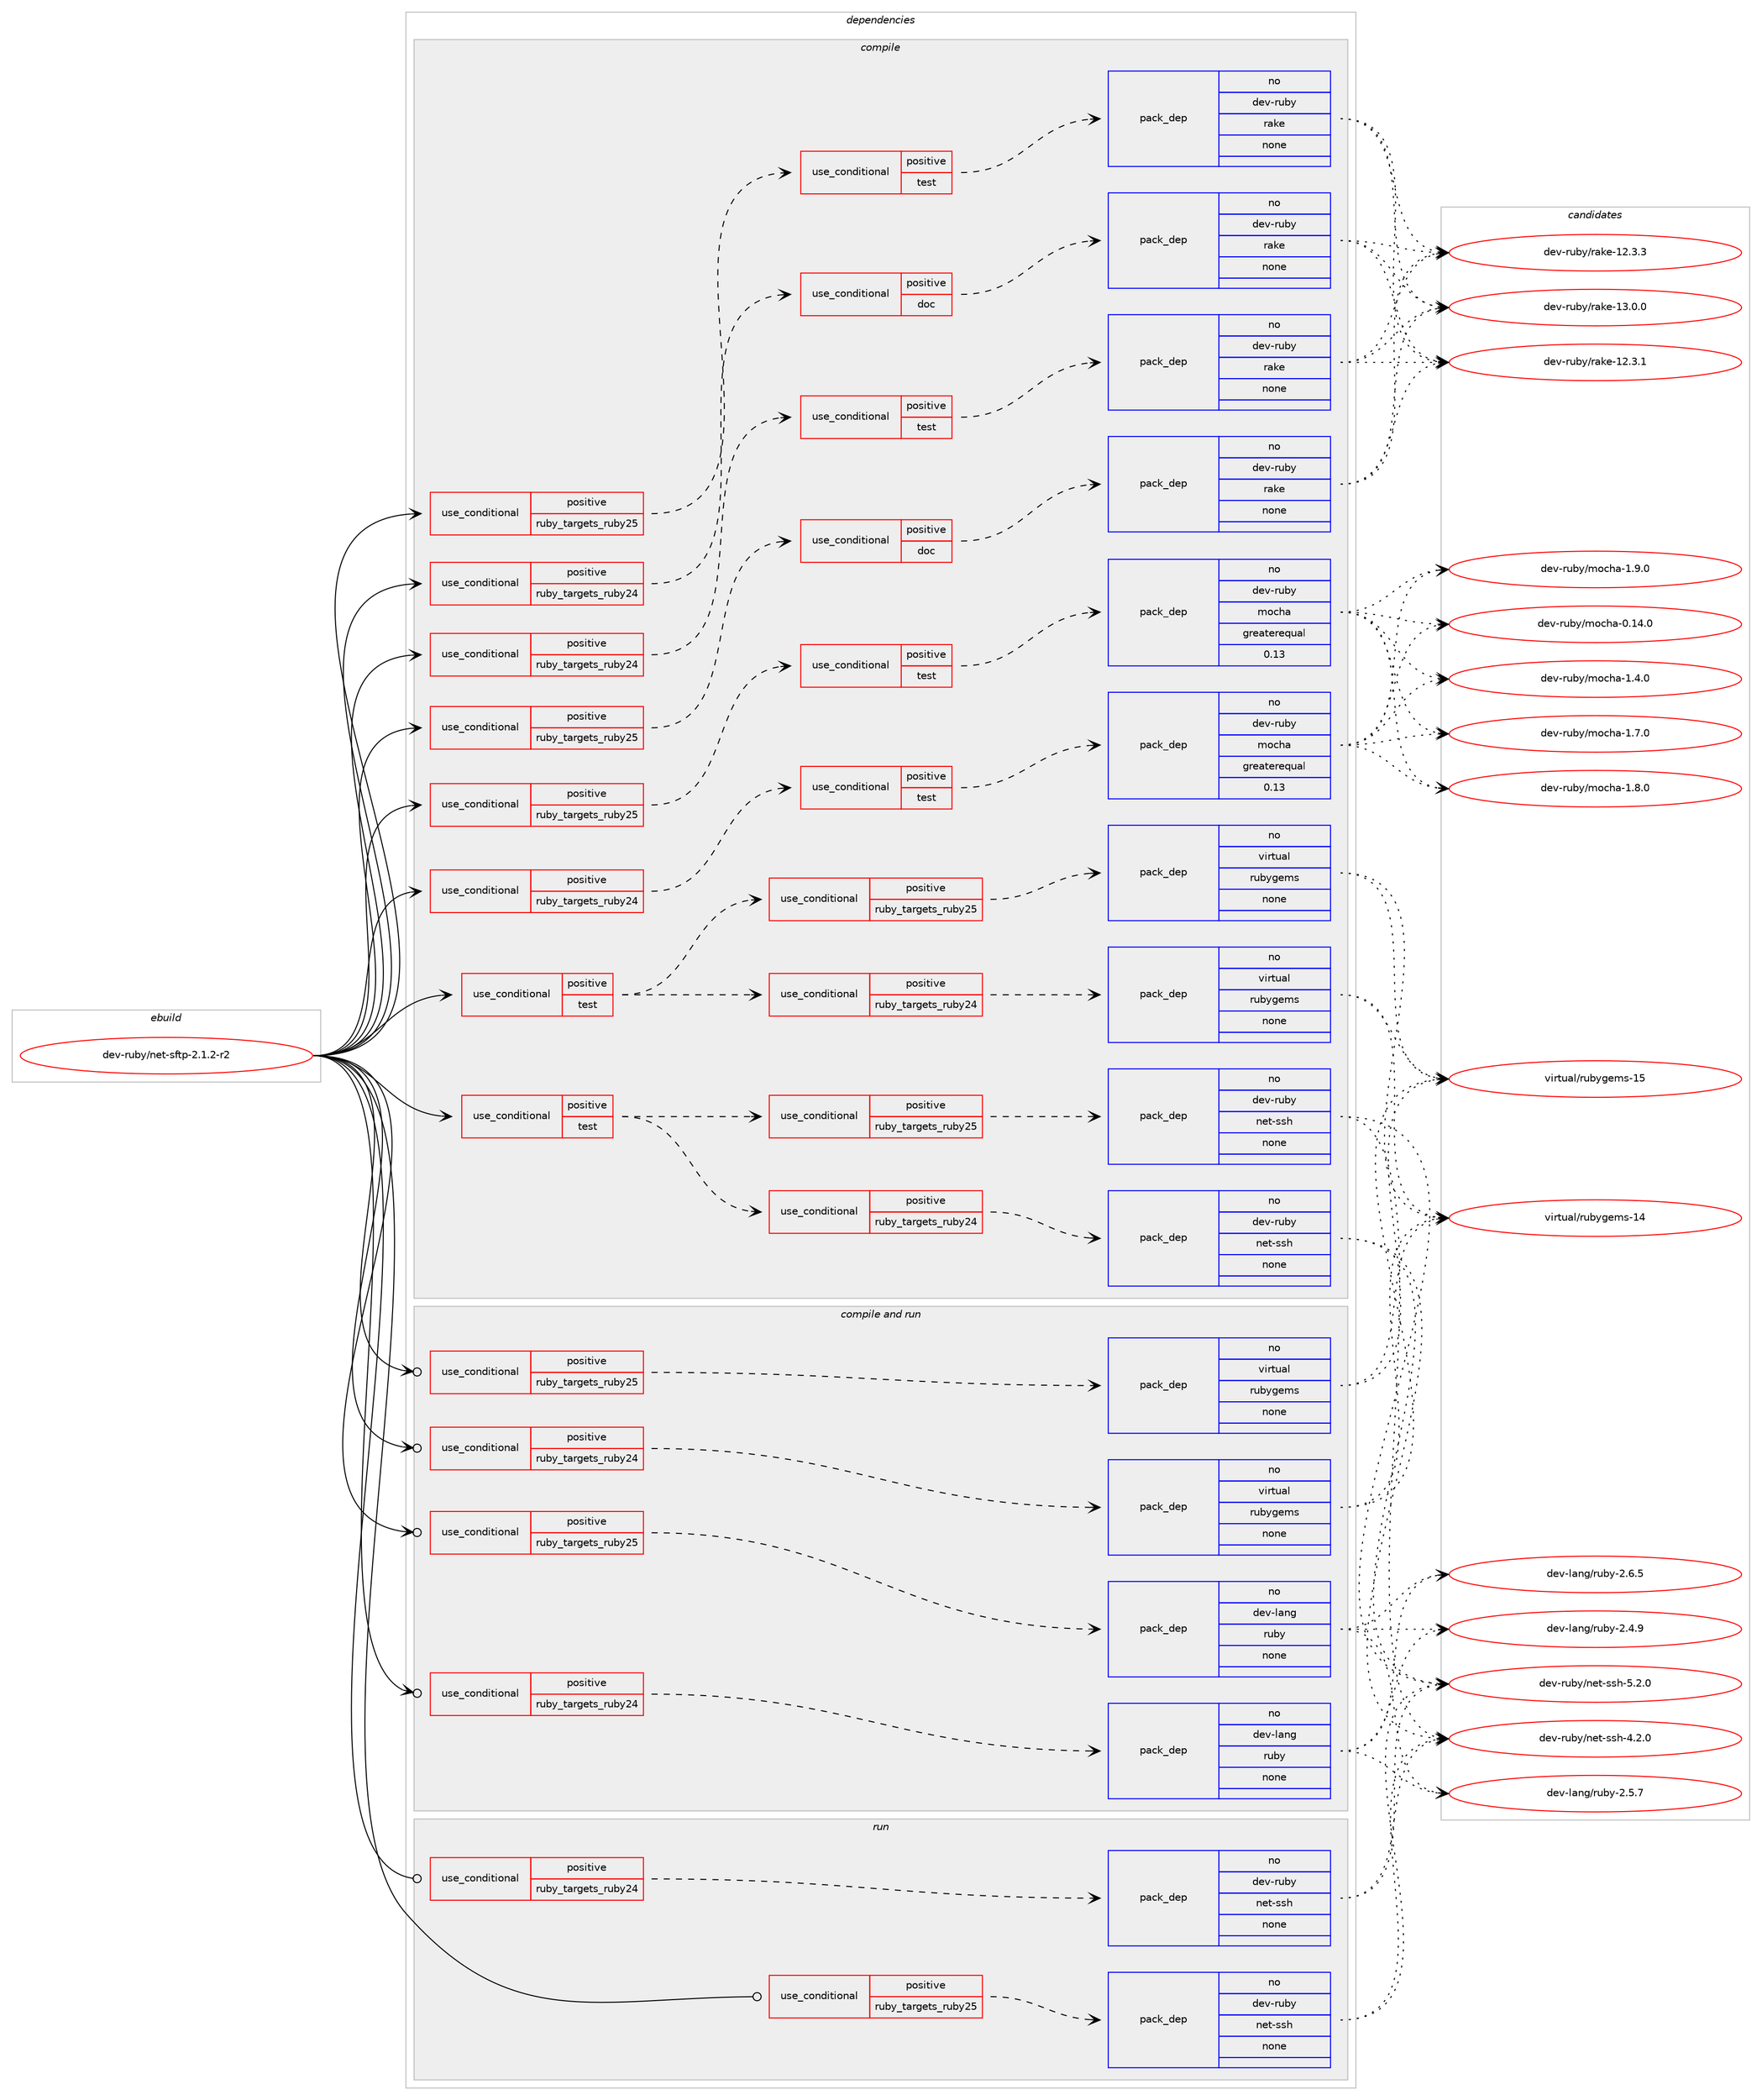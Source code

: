 digraph prolog {

# *************
# Graph options
# *************

newrank=true;
concentrate=true;
compound=true;
graph [rankdir=LR,fontname=Helvetica,fontsize=10,ranksep=1.5];#, ranksep=2.5, nodesep=0.2];
edge  [arrowhead=vee];
node  [fontname=Helvetica,fontsize=10];

# **********
# The ebuild
# **********

subgraph cluster_leftcol {
color=gray;
rank=same;
label=<<i>ebuild</i>>;
id [label="dev-ruby/net-sftp-2.1.2-r2", color=red, width=4, href="../dev-ruby/net-sftp-2.1.2-r2.svg"];
}

# ****************
# The dependencies
# ****************

subgraph cluster_midcol {
color=gray;
label=<<i>dependencies</i>>;
subgraph cluster_compile {
fillcolor="#eeeeee";
style=filled;
label=<<i>compile</i>>;
subgraph cond168966 {
dependency697856 [label=<<TABLE BORDER="0" CELLBORDER="1" CELLSPACING="0" CELLPADDING="4"><TR><TD ROWSPAN="3" CELLPADDING="10">use_conditional</TD></TR><TR><TD>positive</TD></TR><TR><TD>ruby_targets_ruby24</TD></TR></TABLE>>, shape=none, color=red];
subgraph cond168967 {
dependency697857 [label=<<TABLE BORDER="0" CELLBORDER="1" CELLSPACING="0" CELLPADDING="4"><TR><TD ROWSPAN="3" CELLPADDING="10">use_conditional</TD></TR><TR><TD>positive</TD></TR><TR><TD>doc</TD></TR></TABLE>>, shape=none, color=red];
subgraph pack516869 {
dependency697858 [label=<<TABLE BORDER="0" CELLBORDER="1" CELLSPACING="0" CELLPADDING="4" WIDTH="220"><TR><TD ROWSPAN="6" CELLPADDING="30">pack_dep</TD></TR><TR><TD WIDTH="110">no</TD></TR><TR><TD>dev-ruby</TD></TR><TR><TD>rake</TD></TR><TR><TD>none</TD></TR><TR><TD></TD></TR></TABLE>>, shape=none, color=blue];
}
dependency697857:e -> dependency697858:w [weight=20,style="dashed",arrowhead="vee"];
}
dependency697856:e -> dependency697857:w [weight=20,style="dashed",arrowhead="vee"];
}
id:e -> dependency697856:w [weight=20,style="solid",arrowhead="vee"];
subgraph cond168968 {
dependency697859 [label=<<TABLE BORDER="0" CELLBORDER="1" CELLSPACING="0" CELLPADDING="4"><TR><TD ROWSPAN="3" CELLPADDING="10">use_conditional</TD></TR><TR><TD>positive</TD></TR><TR><TD>ruby_targets_ruby24</TD></TR></TABLE>>, shape=none, color=red];
subgraph cond168969 {
dependency697860 [label=<<TABLE BORDER="0" CELLBORDER="1" CELLSPACING="0" CELLPADDING="4"><TR><TD ROWSPAN="3" CELLPADDING="10">use_conditional</TD></TR><TR><TD>positive</TD></TR><TR><TD>test</TD></TR></TABLE>>, shape=none, color=red];
subgraph pack516870 {
dependency697861 [label=<<TABLE BORDER="0" CELLBORDER="1" CELLSPACING="0" CELLPADDING="4" WIDTH="220"><TR><TD ROWSPAN="6" CELLPADDING="30">pack_dep</TD></TR><TR><TD WIDTH="110">no</TD></TR><TR><TD>dev-ruby</TD></TR><TR><TD>mocha</TD></TR><TR><TD>greaterequal</TD></TR><TR><TD>0.13</TD></TR></TABLE>>, shape=none, color=blue];
}
dependency697860:e -> dependency697861:w [weight=20,style="dashed",arrowhead="vee"];
}
dependency697859:e -> dependency697860:w [weight=20,style="dashed",arrowhead="vee"];
}
id:e -> dependency697859:w [weight=20,style="solid",arrowhead="vee"];
subgraph cond168970 {
dependency697862 [label=<<TABLE BORDER="0" CELLBORDER="1" CELLSPACING="0" CELLPADDING="4"><TR><TD ROWSPAN="3" CELLPADDING="10">use_conditional</TD></TR><TR><TD>positive</TD></TR><TR><TD>ruby_targets_ruby24</TD></TR></TABLE>>, shape=none, color=red];
subgraph cond168971 {
dependency697863 [label=<<TABLE BORDER="0" CELLBORDER="1" CELLSPACING="0" CELLPADDING="4"><TR><TD ROWSPAN="3" CELLPADDING="10">use_conditional</TD></TR><TR><TD>positive</TD></TR><TR><TD>test</TD></TR></TABLE>>, shape=none, color=red];
subgraph pack516871 {
dependency697864 [label=<<TABLE BORDER="0" CELLBORDER="1" CELLSPACING="0" CELLPADDING="4" WIDTH="220"><TR><TD ROWSPAN="6" CELLPADDING="30">pack_dep</TD></TR><TR><TD WIDTH="110">no</TD></TR><TR><TD>dev-ruby</TD></TR><TR><TD>rake</TD></TR><TR><TD>none</TD></TR><TR><TD></TD></TR></TABLE>>, shape=none, color=blue];
}
dependency697863:e -> dependency697864:w [weight=20,style="dashed",arrowhead="vee"];
}
dependency697862:e -> dependency697863:w [weight=20,style="dashed",arrowhead="vee"];
}
id:e -> dependency697862:w [weight=20,style="solid",arrowhead="vee"];
subgraph cond168972 {
dependency697865 [label=<<TABLE BORDER="0" CELLBORDER="1" CELLSPACING="0" CELLPADDING="4"><TR><TD ROWSPAN="3" CELLPADDING="10">use_conditional</TD></TR><TR><TD>positive</TD></TR><TR><TD>ruby_targets_ruby25</TD></TR></TABLE>>, shape=none, color=red];
subgraph cond168973 {
dependency697866 [label=<<TABLE BORDER="0" CELLBORDER="1" CELLSPACING="0" CELLPADDING="4"><TR><TD ROWSPAN="3" CELLPADDING="10">use_conditional</TD></TR><TR><TD>positive</TD></TR><TR><TD>doc</TD></TR></TABLE>>, shape=none, color=red];
subgraph pack516872 {
dependency697867 [label=<<TABLE BORDER="0" CELLBORDER="1" CELLSPACING="0" CELLPADDING="4" WIDTH="220"><TR><TD ROWSPAN="6" CELLPADDING="30">pack_dep</TD></TR><TR><TD WIDTH="110">no</TD></TR><TR><TD>dev-ruby</TD></TR><TR><TD>rake</TD></TR><TR><TD>none</TD></TR><TR><TD></TD></TR></TABLE>>, shape=none, color=blue];
}
dependency697866:e -> dependency697867:w [weight=20,style="dashed",arrowhead="vee"];
}
dependency697865:e -> dependency697866:w [weight=20,style="dashed",arrowhead="vee"];
}
id:e -> dependency697865:w [weight=20,style="solid",arrowhead="vee"];
subgraph cond168974 {
dependency697868 [label=<<TABLE BORDER="0" CELLBORDER="1" CELLSPACING="0" CELLPADDING="4"><TR><TD ROWSPAN="3" CELLPADDING="10">use_conditional</TD></TR><TR><TD>positive</TD></TR><TR><TD>ruby_targets_ruby25</TD></TR></TABLE>>, shape=none, color=red];
subgraph cond168975 {
dependency697869 [label=<<TABLE BORDER="0" CELLBORDER="1" CELLSPACING="0" CELLPADDING="4"><TR><TD ROWSPAN="3" CELLPADDING="10">use_conditional</TD></TR><TR><TD>positive</TD></TR><TR><TD>test</TD></TR></TABLE>>, shape=none, color=red];
subgraph pack516873 {
dependency697870 [label=<<TABLE BORDER="0" CELLBORDER="1" CELLSPACING="0" CELLPADDING="4" WIDTH="220"><TR><TD ROWSPAN="6" CELLPADDING="30">pack_dep</TD></TR><TR><TD WIDTH="110">no</TD></TR><TR><TD>dev-ruby</TD></TR><TR><TD>mocha</TD></TR><TR><TD>greaterequal</TD></TR><TR><TD>0.13</TD></TR></TABLE>>, shape=none, color=blue];
}
dependency697869:e -> dependency697870:w [weight=20,style="dashed",arrowhead="vee"];
}
dependency697868:e -> dependency697869:w [weight=20,style="dashed",arrowhead="vee"];
}
id:e -> dependency697868:w [weight=20,style="solid",arrowhead="vee"];
subgraph cond168976 {
dependency697871 [label=<<TABLE BORDER="0" CELLBORDER="1" CELLSPACING="0" CELLPADDING="4"><TR><TD ROWSPAN="3" CELLPADDING="10">use_conditional</TD></TR><TR><TD>positive</TD></TR><TR><TD>ruby_targets_ruby25</TD></TR></TABLE>>, shape=none, color=red];
subgraph cond168977 {
dependency697872 [label=<<TABLE BORDER="0" CELLBORDER="1" CELLSPACING="0" CELLPADDING="4"><TR><TD ROWSPAN="3" CELLPADDING="10">use_conditional</TD></TR><TR><TD>positive</TD></TR><TR><TD>test</TD></TR></TABLE>>, shape=none, color=red];
subgraph pack516874 {
dependency697873 [label=<<TABLE BORDER="0" CELLBORDER="1" CELLSPACING="0" CELLPADDING="4" WIDTH="220"><TR><TD ROWSPAN="6" CELLPADDING="30">pack_dep</TD></TR><TR><TD WIDTH="110">no</TD></TR><TR><TD>dev-ruby</TD></TR><TR><TD>rake</TD></TR><TR><TD>none</TD></TR><TR><TD></TD></TR></TABLE>>, shape=none, color=blue];
}
dependency697872:e -> dependency697873:w [weight=20,style="dashed",arrowhead="vee"];
}
dependency697871:e -> dependency697872:w [weight=20,style="dashed",arrowhead="vee"];
}
id:e -> dependency697871:w [weight=20,style="solid",arrowhead="vee"];
subgraph cond168978 {
dependency697874 [label=<<TABLE BORDER="0" CELLBORDER="1" CELLSPACING="0" CELLPADDING="4"><TR><TD ROWSPAN="3" CELLPADDING="10">use_conditional</TD></TR><TR><TD>positive</TD></TR><TR><TD>test</TD></TR></TABLE>>, shape=none, color=red];
subgraph cond168979 {
dependency697875 [label=<<TABLE BORDER="0" CELLBORDER="1" CELLSPACING="0" CELLPADDING="4"><TR><TD ROWSPAN="3" CELLPADDING="10">use_conditional</TD></TR><TR><TD>positive</TD></TR><TR><TD>ruby_targets_ruby24</TD></TR></TABLE>>, shape=none, color=red];
subgraph pack516875 {
dependency697876 [label=<<TABLE BORDER="0" CELLBORDER="1" CELLSPACING="0" CELLPADDING="4" WIDTH="220"><TR><TD ROWSPAN="6" CELLPADDING="30">pack_dep</TD></TR><TR><TD WIDTH="110">no</TD></TR><TR><TD>dev-ruby</TD></TR><TR><TD>net-ssh</TD></TR><TR><TD>none</TD></TR><TR><TD></TD></TR></TABLE>>, shape=none, color=blue];
}
dependency697875:e -> dependency697876:w [weight=20,style="dashed",arrowhead="vee"];
}
dependency697874:e -> dependency697875:w [weight=20,style="dashed",arrowhead="vee"];
subgraph cond168980 {
dependency697877 [label=<<TABLE BORDER="0" CELLBORDER="1" CELLSPACING="0" CELLPADDING="4"><TR><TD ROWSPAN="3" CELLPADDING="10">use_conditional</TD></TR><TR><TD>positive</TD></TR><TR><TD>ruby_targets_ruby25</TD></TR></TABLE>>, shape=none, color=red];
subgraph pack516876 {
dependency697878 [label=<<TABLE BORDER="0" CELLBORDER="1" CELLSPACING="0" CELLPADDING="4" WIDTH="220"><TR><TD ROWSPAN="6" CELLPADDING="30">pack_dep</TD></TR><TR><TD WIDTH="110">no</TD></TR><TR><TD>dev-ruby</TD></TR><TR><TD>net-ssh</TD></TR><TR><TD>none</TD></TR><TR><TD></TD></TR></TABLE>>, shape=none, color=blue];
}
dependency697877:e -> dependency697878:w [weight=20,style="dashed",arrowhead="vee"];
}
dependency697874:e -> dependency697877:w [weight=20,style="dashed",arrowhead="vee"];
}
id:e -> dependency697874:w [weight=20,style="solid",arrowhead="vee"];
subgraph cond168981 {
dependency697879 [label=<<TABLE BORDER="0" CELLBORDER="1" CELLSPACING="0" CELLPADDING="4"><TR><TD ROWSPAN="3" CELLPADDING="10">use_conditional</TD></TR><TR><TD>positive</TD></TR><TR><TD>test</TD></TR></TABLE>>, shape=none, color=red];
subgraph cond168982 {
dependency697880 [label=<<TABLE BORDER="0" CELLBORDER="1" CELLSPACING="0" CELLPADDING="4"><TR><TD ROWSPAN="3" CELLPADDING="10">use_conditional</TD></TR><TR><TD>positive</TD></TR><TR><TD>ruby_targets_ruby24</TD></TR></TABLE>>, shape=none, color=red];
subgraph pack516877 {
dependency697881 [label=<<TABLE BORDER="0" CELLBORDER="1" CELLSPACING="0" CELLPADDING="4" WIDTH="220"><TR><TD ROWSPAN="6" CELLPADDING="30">pack_dep</TD></TR><TR><TD WIDTH="110">no</TD></TR><TR><TD>virtual</TD></TR><TR><TD>rubygems</TD></TR><TR><TD>none</TD></TR><TR><TD></TD></TR></TABLE>>, shape=none, color=blue];
}
dependency697880:e -> dependency697881:w [weight=20,style="dashed",arrowhead="vee"];
}
dependency697879:e -> dependency697880:w [weight=20,style="dashed",arrowhead="vee"];
subgraph cond168983 {
dependency697882 [label=<<TABLE BORDER="0" CELLBORDER="1" CELLSPACING="0" CELLPADDING="4"><TR><TD ROWSPAN="3" CELLPADDING="10">use_conditional</TD></TR><TR><TD>positive</TD></TR><TR><TD>ruby_targets_ruby25</TD></TR></TABLE>>, shape=none, color=red];
subgraph pack516878 {
dependency697883 [label=<<TABLE BORDER="0" CELLBORDER="1" CELLSPACING="0" CELLPADDING="4" WIDTH="220"><TR><TD ROWSPAN="6" CELLPADDING="30">pack_dep</TD></TR><TR><TD WIDTH="110">no</TD></TR><TR><TD>virtual</TD></TR><TR><TD>rubygems</TD></TR><TR><TD>none</TD></TR><TR><TD></TD></TR></TABLE>>, shape=none, color=blue];
}
dependency697882:e -> dependency697883:w [weight=20,style="dashed",arrowhead="vee"];
}
dependency697879:e -> dependency697882:w [weight=20,style="dashed",arrowhead="vee"];
}
id:e -> dependency697879:w [weight=20,style="solid",arrowhead="vee"];
}
subgraph cluster_compileandrun {
fillcolor="#eeeeee";
style=filled;
label=<<i>compile and run</i>>;
subgraph cond168984 {
dependency697884 [label=<<TABLE BORDER="0" CELLBORDER="1" CELLSPACING="0" CELLPADDING="4"><TR><TD ROWSPAN="3" CELLPADDING="10">use_conditional</TD></TR><TR><TD>positive</TD></TR><TR><TD>ruby_targets_ruby24</TD></TR></TABLE>>, shape=none, color=red];
subgraph pack516879 {
dependency697885 [label=<<TABLE BORDER="0" CELLBORDER="1" CELLSPACING="0" CELLPADDING="4" WIDTH="220"><TR><TD ROWSPAN="6" CELLPADDING="30">pack_dep</TD></TR><TR><TD WIDTH="110">no</TD></TR><TR><TD>dev-lang</TD></TR><TR><TD>ruby</TD></TR><TR><TD>none</TD></TR><TR><TD></TD></TR></TABLE>>, shape=none, color=blue];
}
dependency697884:e -> dependency697885:w [weight=20,style="dashed",arrowhead="vee"];
}
id:e -> dependency697884:w [weight=20,style="solid",arrowhead="odotvee"];
subgraph cond168985 {
dependency697886 [label=<<TABLE BORDER="0" CELLBORDER="1" CELLSPACING="0" CELLPADDING="4"><TR><TD ROWSPAN="3" CELLPADDING="10">use_conditional</TD></TR><TR><TD>positive</TD></TR><TR><TD>ruby_targets_ruby24</TD></TR></TABLE>>, shape=none, color=red];
subgraph pack516880 {
dependency697887 [label=<<TABLE BORDER="0" CELLBORDER="1" CELLSPACING="0" CELLPADDING="4" WIDTH="220"><TR><TD ROWSPAN="6" CELLPADDING="30">pack_dep</TD></TR><TR><TD WIDTH="110">no</TD></TR><TR><TD>virtual</TD></TR><TR><TD>rubygems</TD></TR><TR><TD>none</TD></TR><TR><TD></TD></TR></TABLE>>, shape=none, color=blue];
}
dependency697886:e -> dependency697887:w [weight=20,style="dashed",arrowhead="vee"];
}
id:e -> dependency697886:w [weight=20,style="solid",arrowhead="odotvee"];
subgraph cond168986 {
dependency697888 [label=<<TABLE BORDER="0" CELLBORDER="1" CELLSPACING="0" CELLPADDING="4"><TR><TD ROWSPAN="3" CELLPADDING="10">use_conditional</TD></TR><TR><TD>positive</TD></TR><TR><TD>ruby_targets_ruby25</TD></TR></TABLE>>, shape=none, color=red];
subgraph pack516881 {
dependency697889 [label=<<TABLE BORDER="0" CELLBORDER="1" CELLSPACING="0" CELLPADDING="4" WIDTH="220"><TR><TD ROWSPAN="6" CELLPADDING="30">pack_dep</TD></TR><TR><TD WIDTH="110">no</TD></TR><TR><TD>dev-lang</TD></TR><TR><TD>ruby</TD></TR><TR><TD>none</TD></TR><TR><TD></TD></TR></TABLE>>, shape=none, color=blue];
}
dependency697888:e -> dependency697889:w [weight=20,style="dashed",arrowhead="vee"];
}
id:e -> dependency697888:w [weight=20,style="solid",arrowhead="odotvee"];
subgraph cond168987 {
dependency697890 [label=<<TABLE BORDER="0" CELLBORDER="1" CELLSPACING="0" CELLPADDING="4"><TR><TD ROWSPAN="3" CELLPADDING="10">use_conditional</TD></TR><TR><TD>positive</TD></TR><TR><TD>ruby_targets_ruby25</TD></TR></TABLE>>, shape=none, color=red];
subgraph pack516882 {
dependency697891 [label=<<TABLE BORDER="0" CELLBORDER="1" CELLSPACING="0" CELLPADDING="4" WIDTH="220"><TR><TD ROWSPAN="6" CELLPADDING="30">pack_dep</TD></TR><TR><TD WIDTH="110">no</TD></TR><TR><TD>virtual</TD></TR><TR><TD>rubygems</TD></TR><TR><TD>none</TD></TR><TR><TD></TD></TR></TABLE>>, shape=none, color=blue];
}
dependency697890:e -> dependency697891:w [weight=20,style="dashed",arrowhead="vee"];
}
id:e -> dependency697890:w [weight=20,style="solid",arrowhead="odotvee"];
}
subgraph cluster_run {
fillcolor="#eeeeee";
style=filled;
label=<<i>run</i>>;
subgraph cond168988 {
dependency697892 [label=<<TABLE BORDER="0" CELLBORDER="1" CELLSPACING="0" CELLPADDING="4"><TR><TD ROWSPAN="3" CELLPADDING="10">use_conditional</TD></TR><TR><TD>positive</TD></TR><TR><TD>ruby_targets_ruby24</TD></TR></TABLE>>, shape=none, color=red];
subgraph pack516883 {
dependency697893 [label=<<TABLE BORDER="0" CELLBORDER="1" CELLSPACING="0" CELLPADDING="4" WIDTH="220"><TR><TD ROWSPAN="6" CELLPADDING="30">pack_dep</TD></TR><TR><TD WIDTH="110">no</TD></TR><TR><TD>dev-ruby</TD></TR><TR><TD>net-ssh</TD></TR><TR><TD>none</TD></TR><TR><TD></TD></TR></TABLE>>, shape=none, color=blue];
}
dependency697892:e -> dependency697893:w [weight=20,style="dashed",arrowhead="vee"];
}
id:e -> dependency697892:w [weight=20,style="solid",arrowhead="odot"];
subgraph cond168989 {
dependency697894 [label=<<TABLE BORDER="0" CELLBORDER="1" CELLSPACING="0" CELLPADDING="4"><TR><TD ROWSPAN="3" CELLPADDING="10">use_conditional</TD></TR><TR><TD>positive</TD></TR><TR><TD>ruby_targets_ruby25</TD></TR></TABLE>>, shape=none, color=red];
subgraph pack516884 {
dependency697895 [label=<<TABLE BORDER="0" CELLBORDER="1" CELLSPACING="0" CELLPADDING="4" WIDTH="220"><TR><TD ROWSPAN="6" CELLPADDING="30">pack_dep</TD></TR><TR><TD WIDTH="110">no</TD></TR><TR><TD>dev-ruby</TD></TR><TR><TD>net-ssh</TD></TR><TR><TD>none</TD></TR><TR><TD></TD></TR></TABLE>>, shape=none, color=blue];
}
dependency697894:e -> dependency697895:w [weight=20,style="dashed",arrowhead="vee"];
}
id:e -> dependency697894:w [weight=20,style="solid",arrowhead="odot"];
}
}

# **************
# The candidates
# **************

subgraph cluster_choices {
rank=same;
color=gray;
label=<<i>candidates</i>>;

subgraph choice516869 {
color=black;
nodesep=1;
choice1001011184511411798121471149710710145495046514649 [label="dev-ruby/rake-12.3.1", color=red, width=4,href="../dev-ruby/rake-12.3.1.svg"];
choice1001011184511411798121471149710710145495046514651 [label="dev-ruby/rake-12.3.3", color=red, width=4,href="../dev-ruby/rake-12.3.3.svg"];
choice1001011184511411798121471149710710145495146484648 [label="dev-ruby/rake-13.0.0", color=red, width=4,href="../dev-ruby/rake-13.0.0.svg"];
dependency697858:e -> choice1001011184511411798121471149710710145495046514649:w [style=dotted,weight="100"];
dependency697858:e -> choice1001011184511411798121471149710710145495046514651:w [style=dotted,weight="100"];
dependency697858:e -> choice1001011184511411798121471149710710145495146484648:w [style=dotted,weight="100"];
}
subgraph choice516870 {
color=black;
nodesep=1;
choice100101118451141179812147109111991049745484649524648 [label="dev-ruby/mocha-0.14.0", color=red, width=4,href="../dev-ruby/mocha-0.14.0.svg"];
choice1001011184511411798121471091119910497454946524648 [label="dev-ruby/mocha-1.4.0", color=red, width=4,href="../dev-ruby/mocha-1.4.0.svg"];
choice1001011184511411798121471091119910497454946554648 [label="dev-ruby/mocha-1.7.0", color=red, width=4,href="../dev-ruby/mocha-1.7.0.svg"];
choice1001011184511411798121471091119910497454946564648 [label="dev-ruby/mocha-1.8.0", color=red, width=4,href="../dev-ruby/mocha-1.8.0.svg"];
choice1001011184511411798121471091119910497454946574648 [label="dev-ruby/mocha-1.9.0", color=red, width=4,href="../dev-ruby/mocha-1.9.0.svg"];
dependency697861:e -> choice100101118451141179812147109111991049745484649524648:w [style=dotted,weight="100"];
dependency697861:e -> choice1001011184511411798121471091119910497454946524648:w [style=dotted,weight="100"];
dependency697861:e -> choice1001011184511411798121471091119910497454946554648:w [style=dotted,weight="100"];
dependency697861:e -> choice1001011184511411798121471091119910497454946564648:w [style=dotted,weight="100"];
dependency697861:e -> choice1001011184511411798121471091119910497454946574648:w [style=dotted,weight="100"];
}
subgraph choice516871 {
color=black;
nodesep=1;
choice1001011184511411798121471149710710145495046514649 [label="dev-ruby/rake-12.3.1", color=red, width=4,href="../dev-ruby/rake-12.3.1.svg"];
choice1001011184511411798121471149710710145495046514651 [label="dev-ruby/rake-12.3.3", color=red, width=4,href="../dev-ruby/rake-12.3.3.svg"];
choice1001011184511411798121471149710710145495146484648 [label="dev-ruby/rake-13.0.0", color=red, width=4,href="../dev-ruby/rake-13.0.0.svg"];
dependency697864:e -> choice1001011184511411798121471149710710145495046514649:w [style=dotted,weight="100"];
dependency697864:e -> choice1001011184511411798121471149710710145495046514651:w [style=dotted,weight="100"];
dependency697864:e -> choice1001011184511411798121471149710710145495146484648:w [style=dotted,weight="100"];
}
subgraph choice516872 {
color=black;
nodesep=1;
choice1001011184511411798121471149710710145495046514649 [label="dev-ruby/rake-12.3.1", color=red, width=4,href="../dev-ruby/rake-12.3.1.svg"];
choice1001011184511411798121471149710710145495046514651 [label="dev-ruby/rake-12.3.3", color=red, width=4,href="../dev-ruby/rake-12.3.3.svg"];
choice1001011184511411798121471149710710145495146484648 [label="dev-ruby/rake-13.0.0", color=red, width=4,href="../dev-ruby/rake-13.0.0.svg"];
dependency697867:e -> choice1001011184511411798121471149710710145495046514649:w [style=dotted,weight="100"];
dependency697867:e -> choice1001011184511411798121471149710710145495046514651:w [style=dotted,weight="100"];
dependency697867:e -> choice1001011184511411798121471149710710145495146484648:w [style=dotted,weight="100"];
}
subgraph choice516873 {
color=black;
nodesep=1;
choice100101118451141179812147109111991049745484649524648 [label="dev-ruby/mocha-0.14.0", color=red, width=4,href="../dev-ruby/mocha-0.14.0.svg"];
choice1001011184511411798121471091119910497454946524648 [label="dev-ruby/mocha-1.4.0", color=red, width=4,href="../dev-ruby/mocha-1.4.0.svg"];
choice1001011184511411798121471091119910497454946554648 [label="dev-ruby/mocha-1.7.0", color=red, width=4,href="../dev-ruby/mocha-1.7.0.svg"];
choice1001011184511411798121471091119910497454946564648 [label="dev-ruby/mocha-1.8.0", color=red, width=4,href="../dev-ruby/mocha-1.8.0.svg"];
choice1001011184511411798121471091119910497454946574648 [label="dev-ruby/mocha-1.9.0", color=red, width=4,href="../dev-ruby/mocha-1.9.0.svg"];
dependency697870:e -> choice100101118451141179812147109111991049745484649524648:w [style=dotted,weight="100"];
dependency697870:e -> choice1001011184511411798121471091119910497454946524648:w [style=dotted,weight="100"];
dependency697870:e -> choice1001011184511411798121471091119910497454946554648:w [style=dotted,weight="100"];
dependency697870:e -> choice1001011184511411798121471091119910497454946564648:w [style=dotted,weight="100"];
dependency697870:e -> choice1001011184511411798121471091119910497454946574648:w [style=dotted,weight="100"];
}
subgraph choice516874 {
color=black;
nodesep=1;
choice1001011184511411798121471149710710145495046514649 [label="dev-ruby/rake-12.3.1", color=red, width=4,href="../dev-ruby/rake-12.3.1.svg"];
choice1001011184511411798121471149710710145495046514651 [label="dev-ruby/rake-12.3.3", color=red, width=4,href="../dev-ruby/rake-12.3.3.svg"];
choice1001011184511411798121471149710710145495146484648 [label="dev-ruby/rake-13.0.0", color=red, width=4,href="../dev-ruby/rake-13.0.0.svg"];
dependency697873:e -> choice1001011184511411798121471149710710145495046514649:w [style=dotted,weight="100"];
dependency697873:e -> choice1001011184511411798121471149710710145495046514651:w [style=dotted,weight="100"];
dependency697873:e -> choice1001011184511411798121471149710710145495146484648:w [style=dotted,weight="100"];
}
subgraph choice516875 {
color=black;
nodesep=1;
choice10010111845114117981214711010111645115115104455246504648 [label="dev-ruby/net-ssh-4.2.0", color=red, width=4,href="../dev-ruby/net-ssh-4.2.0.svg"];
choice10010111845114117981214711010111645115115104455346504648 [label="dev-ruby/net-ssh-5.2.0", color=red, width=4,href="../dev-ruby/net-ssh-5.2.0.svg"];
dependency697876:e -> choice10010111845114117981214711010111645115115104455246504648:w [style=dotted,weight="100"];
dependency697876:e -> choice10010111845114117981214711010111645115115104455346504648:w [style=dotted,weight="100"];
}
subgraph choice516876 {
color=black;
nodesep=1;
choice10010111845114117981214711010111645115115104455246504648 [label="dev-ruby/net-ssh-4.2.0", color=red, width=4,href="../dev-ruby/net-ssh-4.2.0.svg"];
choice10010111845114117981214711010111645115115104455346504648 [label="dev-ruby/net-ssh-5.2.0", color=red, width=4,href="../dev-ruby/net-ssh-5.2.0.svg"];
dependency697878:e -> choice10010111845114117981214711010111645115115104455246504648:w [style=dotted,weight="100"];
dependency697878:e -> choice10010111845114117981214711010111645115115104455346504648:w [style=dotted,weight="100"];
}
subgraph choice516877 {
color=black;
nodesep=1;
choice118105114116117971084711411798121103101109115454952 [label="virtual/rubygems-14", color=red, width=4,href="../virtual/rubygems-14.svg"];
choice118105114116117971084711411798121103101109115454953 [label="virtual/rubygems-15", color=red, width=4,href="../virtual/rubygems-15.svg"];
dependency697881:e -> choice118105114116117971084711411798121103101109115454952:w [style=dotted,weight="100"];
dependency697881:e -> choice118105114116117971084711411798121103101109115454953:w [style=dotted,weight="100"];
}
subgraph choice516878 {
color=black;
nodesep=1;
choice118105114116117971084711411798121103101109115454952 [label="virtual/rubygems-14", color=red, width=4,href="../virtual/rubygems-14.svg"];
choice118105114116117971084711411798121103101109115454953 [label="virtual/rubygems-15", color=red, width=4,href="../virtual/rubygems-15.svg"];
dependency697883:e -> choice118105114116117971084711411798121103101109115454952:w [style=dotted,weight="100"];
dependency697883:e -> choice118105114116117971084711411798121103101109115454953:w [style=dotted,weight="100"];
}
subgraph choice516879 {
color=black;
nodesep=1;
choice10010111845108971101034711411798121455046524657 [label="dev-lang/ruby-2.4.9", color=red, width=4,href="../dev-lang/ruby-2.4.9.svg"];
choice10010111845108971101034711411798121455046534655 [label="dev-lang/ruby-2.5.7", color=red, width=4,href="../dev-lang/ruby-2.5.7.svg"];
choice10010111845108971101034711411798121455046544653 [label="dev-lang/ruby-2.6.5", color=red, width=4,href="../dev-lang/ruby-2.6.5.svg"];
dependency697885:e -> choice10010111845108971101034711411798121455046524657:w [style=dotted,weight="100"];
dependency697885:e -> choice10010111845108971101034711411798121455046534655:w [style=dotted,weight="100"];
dependency697885:e -> choice10010111845108971101034711411798121455046544653:w [style=dotted,weight="100"];
}
subgraph choice516880 {
color=black;
nodesep=1;
choice118105114116117971084711411798121103101109115454952 [label="virtual/rubygems-14", color=red, width=4,href="../virtual/rubygems-14.svg"];
choice118105114116117971084711411798121103101109115454953 [label="virtual/rubygems-15", color=red, width=4,href="../virtual/rubygems-15.svg"];
dependency697887:e -> choice118105114116117971084711411798121103101109115454952:w [style=dotted,weight="100"];
dependency697887:e -> choice118105114116117971084711411798121103101109115454953:w [style=dotted,weight="100"];
}
subgraph choice516881 {
color=black;
nodesep=1;
choice10010111845108971101034711411798121455046524657 [label="dev-lang/ruby-2.4.9", color=red, width=4,href="../dev-lang/ruby-2.4.9.svg"];
choice10010111845108971101034711411798121455046534655 [label="dev-lang/ruby-2.5.7", color=red, width=4,href="../dev-lang/ruby-2.5.7.svg"];
choice10010111845108971101034711411798121455046544653 [label="dev-lang/ruby-2.6.5", color=red, width=4,href="../dev-lang/ruby-2.6.5.svg"];
dependency697889:e -> choice10010111845108971101034711411798121455046524657:w [style=dotted,weight="100"];
dependency697889:e -> choice10010111845108971101034711411798121455046534655:w [style=dotted,weight="100"];
dependency697889:e -> choice10010111845108971101034711411798121455046544653:w [style=dotted,weight="100"];
}
subgraph choice516882 {
color=black;
nodesep=1;
choice118105114116117971084711411798121103101109115454952 [label="virtual/rubygems-14", color=red, width=4,href="../virtual/rubygems-14.svg"];
choice118105114116117971084711411798121103101109115454953 [label="virtual/rubygems-15", color=red, width=4,href="../virtual/rubygems-15.svg"];
dependency697891:e -> choice118105114116117971084711411798121103101109115454952:w [style=dotted,weight="100"];
dependency697891:e -> choice118105114116117971084711411798121103101109115454953:w [style=dotted,weight="100"];
}
subgraph choice516883 {
color=black;
nodesep=1;
choice10010111845114117981214711010111645115115104455246504648 [label="dev-ruby/net-ssh-4.2.0", color=red, width=4,href="../dev-ruby/net-ssh-4.2.0.svg"];
choice10010111845114117981214711010111645115115104455346504648 [label="dev-ruby/net-ssh-5.2.0", color=red, width=4,href="../dev-ruby/net-ssh-5.2.0.svg"];
dependency697893:e -> choice10010111845114117981214711010111645115115104455246504648:w [style=dotted,weight="100"];
dependency697893:e -> choice10010111845114117981214711010111645115115104455346504648:w [style=dotted,weight="100"];
}
subgraph choice516884 {
color=black;
nodesep=1;
choice10010111845114117981214711010111645115115104455246504648 [label="dev-ruby/net-ssh-4.2.0", color=red, width=4,href="../dev-ruby/net-ssh-4.2.0.svg"];
choice10010111845114117981214711010111645115115104455346504648 [label="dev-ruby/net-ssh-5.2.0", color=red, width=4,href="../dev-ruby/net-ssh-5.2.0.svg"];
dependency697895:e -> choice10010111845114117981214711010111645115115104455246504648:w [style=dotted,weight="100"];
dependency697895:e -> choice10010111845114117981214711010111645115115104455346504648:w [style=dotted,weight="100"];
}
}

}
